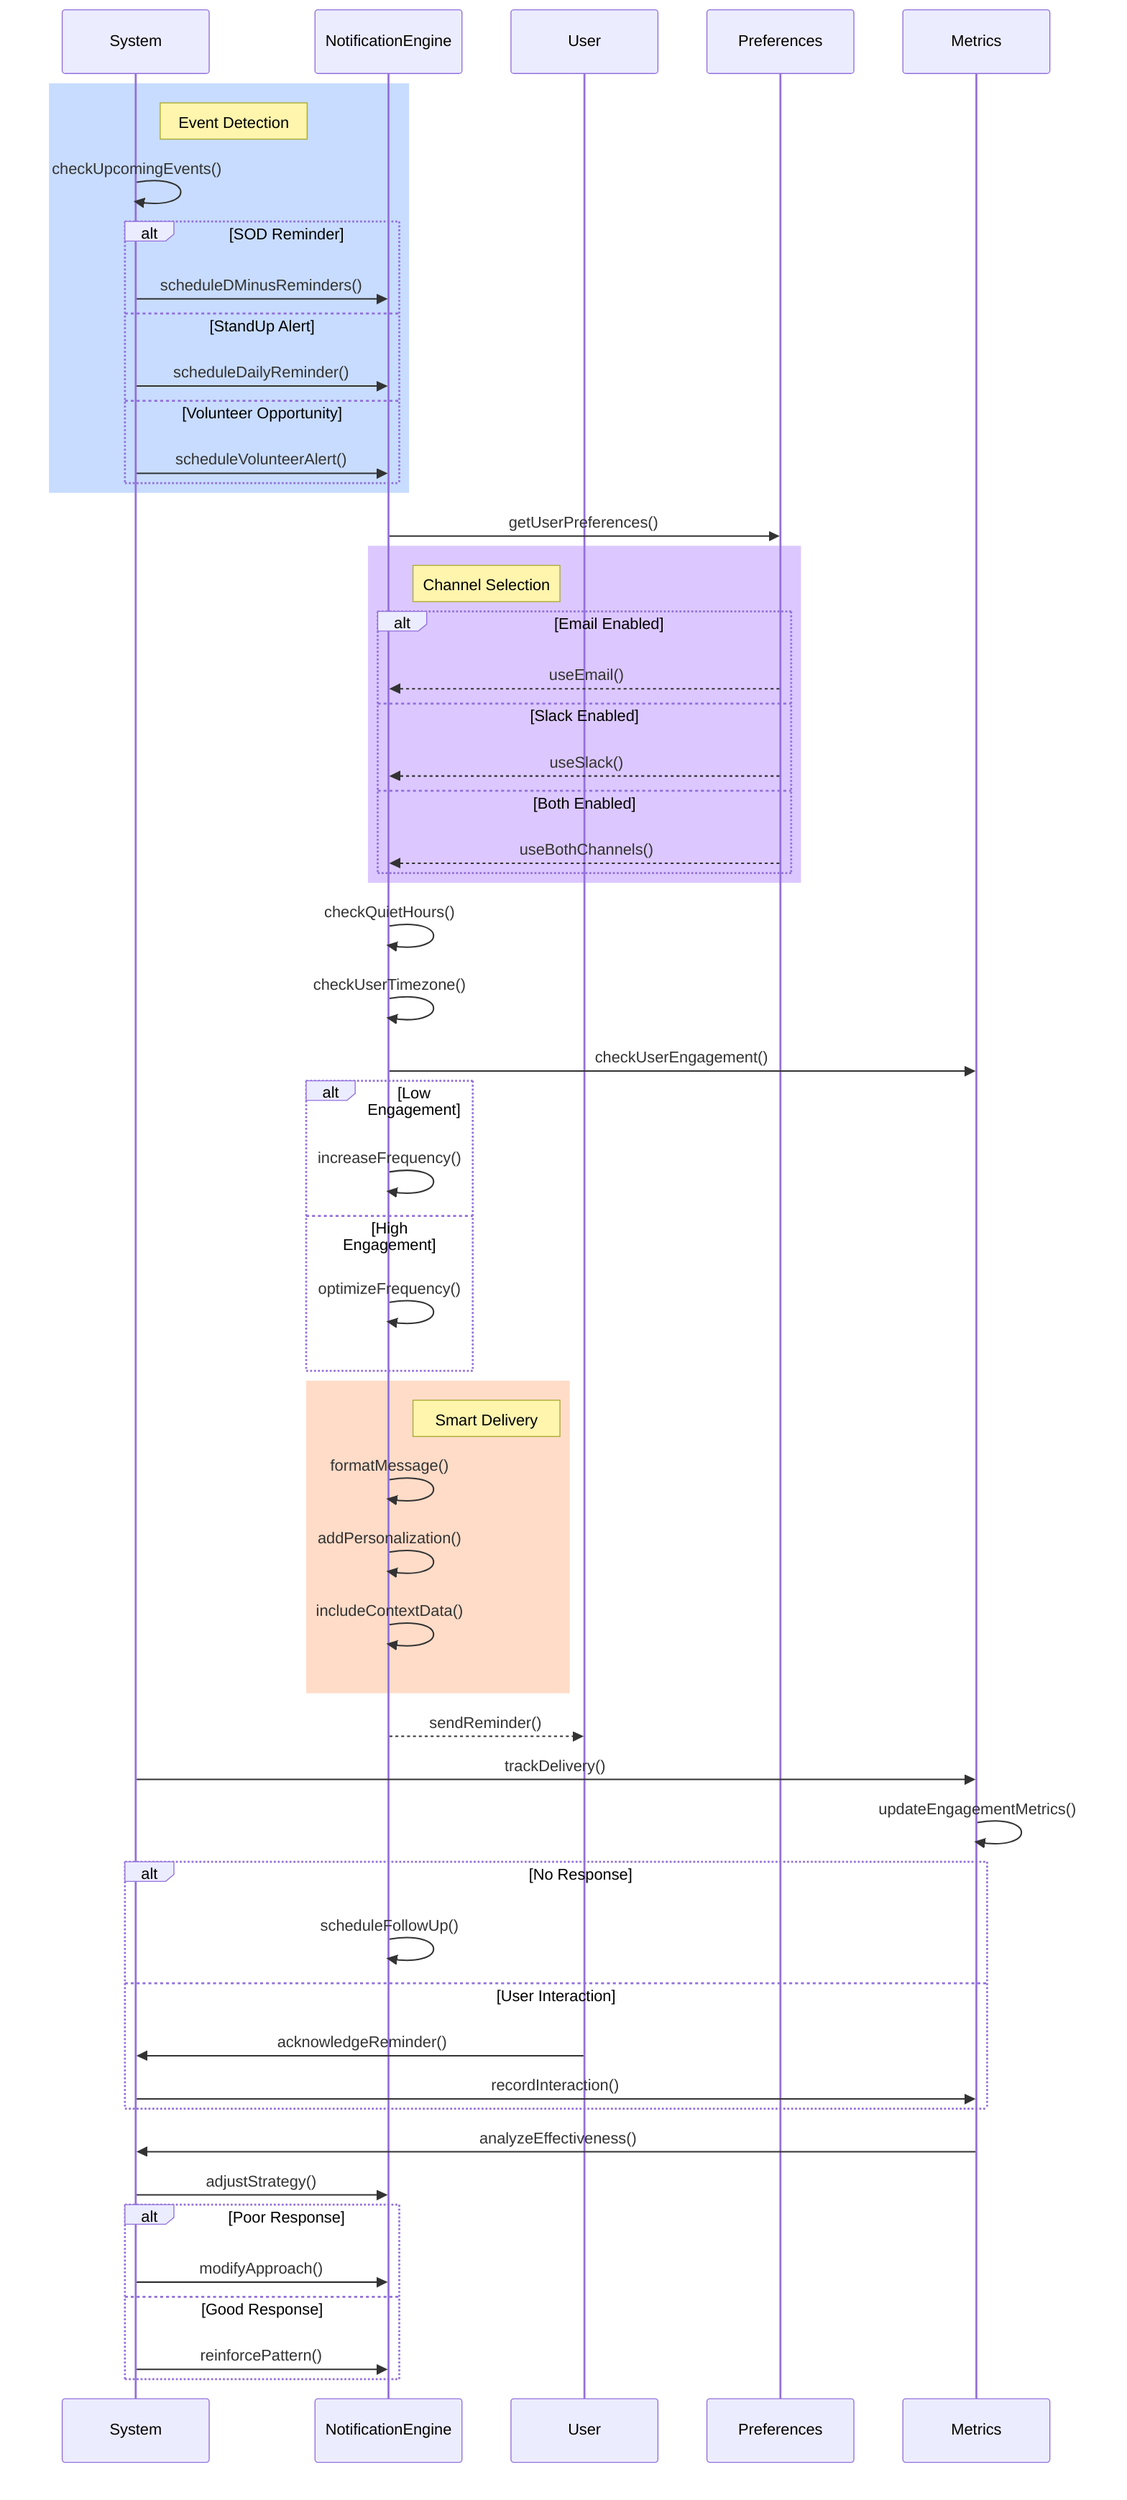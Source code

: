 sequenceDiagram
    participant S as System
    participant N as NotificationEngine
    participant U as User
    participant P as Preferences
    participant M as Metrics

    %% Phase 1: Reminder Scheduling
    rect rgb(200, 220, 255)
        Note right of S: Event Detection
        S->>S: checkUpcomingEvents()
        
        alt SOD Reminder
            S->>N: scheduleDMinusReminders()
        else StandUp Alert
            S->>N: scheduleDailyReminder()
        else Volunteer Opportunity
            S->>N: scheduleVolunteerAlert()
        end
    end

    %% Phase 2: Preference Check
    N->>P: getUserPreferences()
    
    rect rgb(220, 200, 255)
        Note right of N: Channel Selection
        alt Email Enabled
            P-->>N: useEmail()
        else Slack Enabled
            P-->>N: useSlack()
        else Both Enabled
            P-->>N: useBothChannels()
        end
    end

    %% Phase 3: Smart Timing
    N->>N: checkQuietHours()
    N->>N: checkUserTimezone()
    N->>M: checkUserEngagement()

    alt Low Engagement
        N->>N: increaseFrequency()
    else High Engagement
        N->>N: optimizeFrequency()
    end

    %% Phase 4: Reminder Delivery
    rect rgb(255, 220, 200)
        Note right of N: Smart Delivery
        N->>N: formatMessage()
        N->>N: addPersonalization()
        N->>N: includeContextData()
    end

    N-->>U: sendReminder()
    
    %% Phase 5: Follow-up
    S->>M: trackDelivery()
    M->>M: updateEngagementMetrics()

    alt No Response
        N->>N: scheduleFollowUp()
    else User Interaction
        U->>S: acknowledgeReminder()
        S->>M: recordInteraction()
    end

    %% Phase 6: Optimization
    M->>S: analyzeEffectiveness()
    S->>N: adjustStrategy()
    
    alt Poor Response
        S->>N: modifyApproach()
    else Good Response
        S->>N: reinforcePattern()
    end